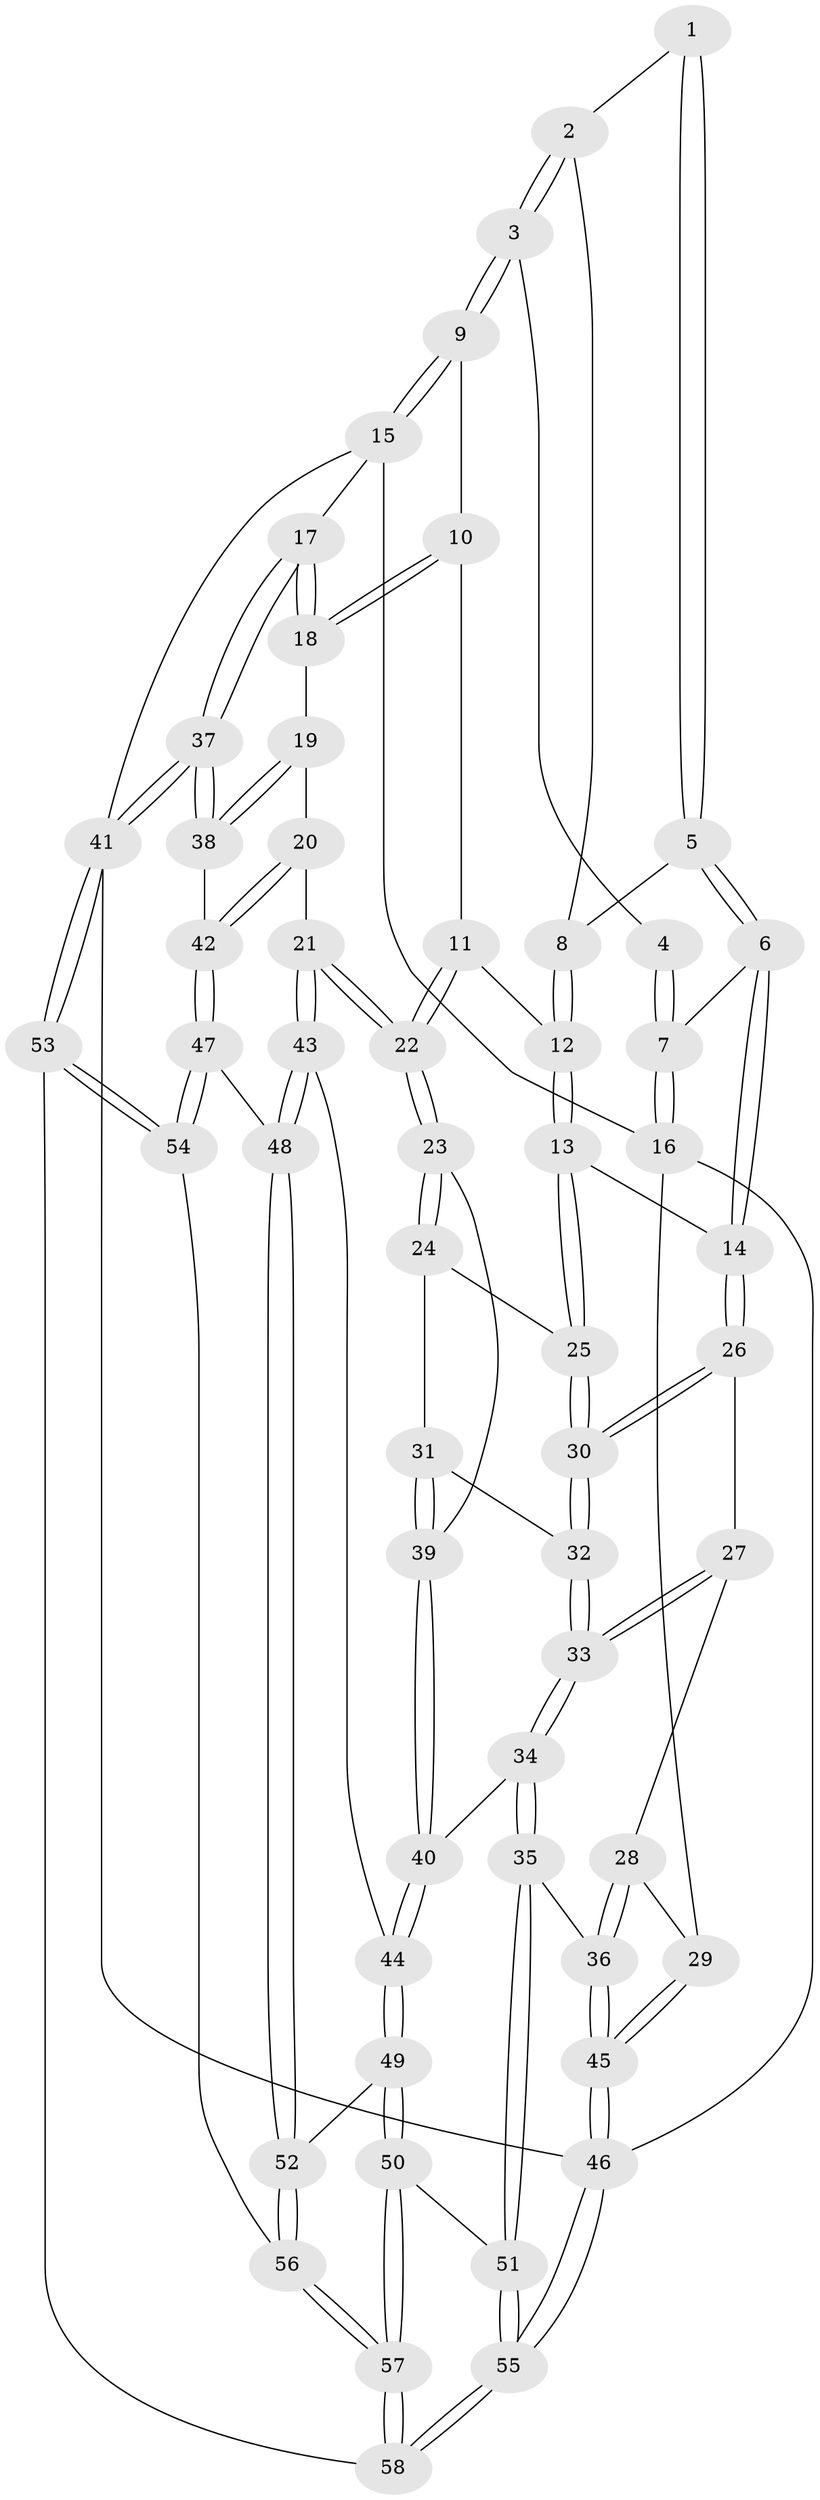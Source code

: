 // Generated by graph-tools (version 1.1) at 2025/27/03/09/25 03:27:15]
// undirected, 58 vertices, 142 edges
graph export_dot {
graph [start="1"]
  node [color=gray90,style=filled];
  1 [pos="+0.3092028029246738+0.036888736667135893"];
  2 [pos="+0.3734461368916251+0.01607611833483359"];
  3 [pos="+0.66359670797001+0"];
  4 [pos="+0.2354511481756297+0"];
  5 [pos="+0.3060864469541382+0.06519140697033317"];
  6 [pos="+0.16232485910361563+0.12735993888983616"];
  7 [pos="+0+0"];
  8 [pos="+0.3238776490573098+0.0703051841009529"];
  9 [pos="+0.6878002454633709+0"];
  10 [pos="+0.6779143269259467+0"];
  11 [pos="+0.5642672994808069+0.03765781136324887"];
  12 [pos="+0.4247545544746612+0.15689017293293037"];
  13 [pos="+0.41106360056569924+0.17658437414246383"];
  14 [pos="+0.16779003594937572+0.140473312019226"];
  15 [pos="+1+0"];
  16 [pos="+0+0"];
  17 [pos="+1+0.2843515859881529"];
  18 [pos="+0.7657187237958282+0.15885275309630767"];
  19 [pos="+0.7607162975703788+0.21343464235472792"];
  20 [pos="+0.6529853214738295+0.4169707175314583"];
  21 [pos="+0.585652411381964+0.42808037474312294"];
  22 [pos="+0.5798297614002353+0.4228663457758706"];
  23 [pos="+0.5774913836306139+0.42182864966682027"];
  24 [pos="+0.41557778531723+0.24152953386370357"];
  25 [pos="+0.4080149466295119+0.20597842700233138"];
  26 [pos="+0.16793266353254707+0.18774502872184196"];
  27 [pos="+0.13011699056921325+0.24598771457823287"];
  28 [pos="+0.0906857272972381+0.2664851538461591"];
  29 [pos="+0+0.3292650859160695"];
  30 [pos="+0.2525289528706694+0.2768179378493239"];
  31 [pos="+0.334806131342583+0.35078120844963817"];
  32 [pos="+0.27143320983698027+0.341803514311594"];
  33 [pos="+0.1703877099142688+0.462570610921422"];
  34 [pos="+0.1546793180577481+0.5039621564382089"];
  35 [pos="+0.060339146601646354+0.5593901055257803"];
  36 [pos="+0.04021713738183651+0.5599137540228113"];
  37 [pos="+1+0.4587257784274637"];
  38 [pos="+1+0.4693100698811661"];
  39 [pos="+0.3873359645428034+0.4162337968093984"];
  40 [pos="+0.29371046599932754+0.5255894415043831"];
  41 [pos="+1+1"];
  42 [pos="+0.8908466694779006+0.5285865485351441"];
  43 [pos="+0.5451407851674518+0.5463526666804507"];
  44 [pos="+0.3607167173415866+0.5866207579982062"];
  45 [pos="+0+0.5870829400149926"];
  46 [pos="+0+1"];
  47 [pos="+0.8286823388576199+0.6682432763875398"];
  48 [pos="+0.5638231309244429+0.628703901067738"];
  49 [pos="+0.35584711075949976+0.6273164282651282"];
  50 [pos="+0.27576082092129356+0.7881452774514947"];
  51 [pos="+0.26334306708507016+0.7869622639060048"];
  52 [pos="+0.5377635537681424+0.7694048005053727"];
  53 [pos="+1+1"];
  54 [pos="+0.8211749192013679+0.7645697216613656"];
  55 [pos="+0+1"];
  56 [pos="+0.5377467160024395+0.7746355967746263"];
  57 [pos="+0.46748211152189273+0.9116567152060477"];
  58 [pos="+0.49723879531629067+1"];
  1 -- 2;
  1 -- 5;
  1 -- 5;
  2 -- 3;
  2 -- 3;
  2 -- 8;
  3 -- 4;
  3 -- 9;
  3 -- 9;
  4 -- 7;
  4 -- 7;
  5 -- 6;
  5 -- 6;
  5 -- 8;
  6 -- 7;
  6 -- 14;
  6 -- 14;
  7 -- 16;
  7 -- 16;
  8 -- 12;
  8 -- 12;
  9 -- 10;
  9 -- 15;
  9 -- 15;
  10 -- 11;
  10 -- 18;
  10 -- 18;
  11 -- 12;
  11 -- 22;
  11 -- 22;
  12 -- 13;
  12 -- 13;
  13 -- 14;
  13 -- 25;
  13 -- 25;
  14 -- 26;
  14 -- 26;
  15 -- 16;
  15 -- 17;
  15 -- 41;
  16 -- 29;
  16 -- 46;
  17 -- 18;
  17 -- 18;
  17 -- 37;
  17 -- 37;
  18 -- 19;
  19 -- 20;
  19 -- 38;
  19 -- 38;
  20 -- 21;
  20 -- 42;
  20 -- 42;
  21 -- 22;
  21 -- 22;
  21 -- 43;
  21 -- 43;
  22 -- 23;
  22 -- 23;
  23 -- 24;
  23 -- 24;
  23 -- 39;
  24 -- 25;
  24 -- 31;
  25 -- 30;
  25 -- 30;
  26 -- 27;
  26 -- 30;
  26 -- 30;
  27 -- 28;
  27 -- 33;
  27 -- 33;
  28 -- 29;
  28 -- 36;
  28 -- 36;
  29 -- 45;
  29 -- 45;
  30 -- 32;
  30 -- 32;
  31 -- 32;
  31 -- 39;
  31 -- 39;
  32 -- 33;
  32 -- 33;
  33 -- 34;
  33 -- 34;
  34 -- 35;
  34 -- 35;
  34 -- 40;
  35 -- 36;
  35 -- 51;
  35 -- 51;
  36 -- 45;
  36 -- 45;
  37 -- 38;
  37 -- 38;
  37 -- 41;
  37 -- 41;
  38 -- 42;
  39 -- 40;
  39 -- 40;
  40 -- 44;
  40 -- 44;
  41 -- 53;
  41 -- 53;
  41 -- 46;
  42 -- 47;
  42 -- 47;
  43 -- 44;
  43 -- 48;
  43 -- 48;
  44 -- 49;
  44 -- 49;
  45 -- 46;
  45 -- 46;
  46 -- 55;
  46 -- 55;
  47 -- 48;
  47 -- 54;
  47 -- 54;
  48 -- 52;
  48 -- 52;
  49 -- 50;
  49 -- 50;
  49 -- 52;
  50 -- 51;
  50 -- 57;
  50 -- 57;
  51 -- 55;
  51 -- 55;
  52 -- 56;
  52 -- 56;
  53 -- 54;
  53 -- 54;
  53 -- 58;
  54 -- 56;
  55 -- 58;
  55 -- 58;
  56 -- 57;
  56 -- 57;
  57 -- 58;
  57 -- 58;
}
